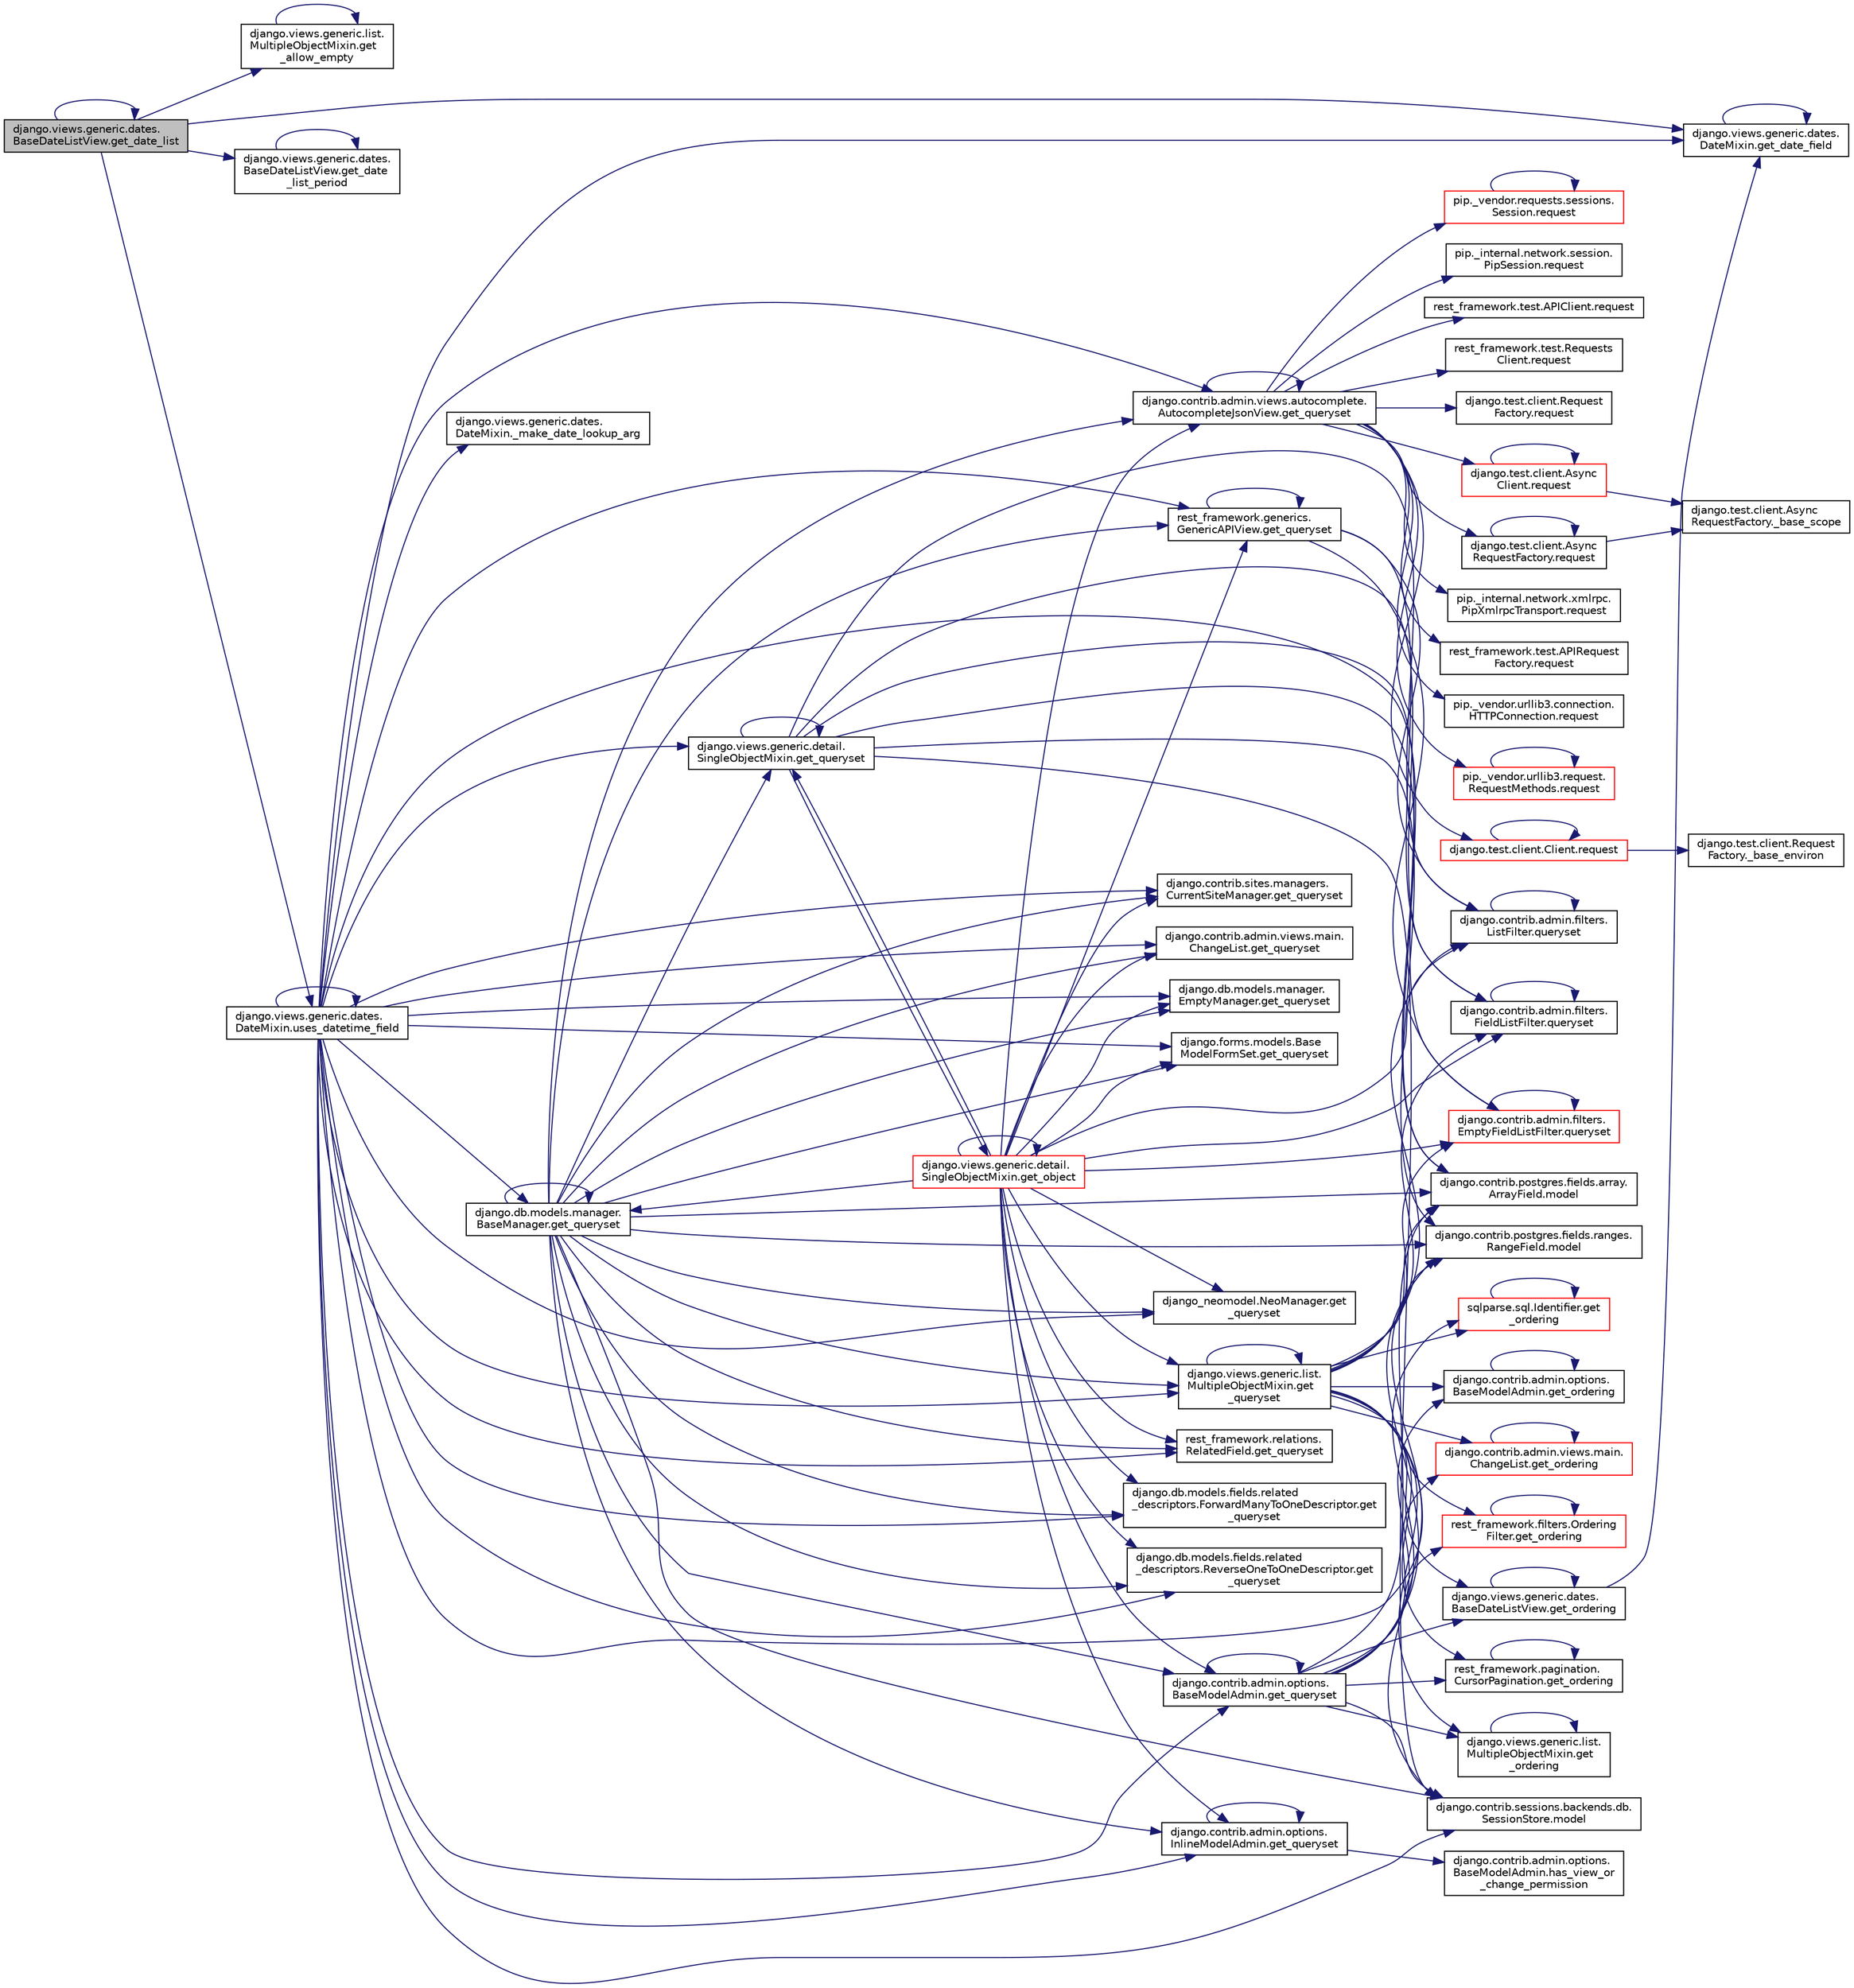 digraph "django.views.generic.dates.BaseDateListView.get_date_list"
{
 // LATEX_PDF_SIZE
  edge [fontname="Helvetica",fontsize="10",labelfontname="Helvetica",labelfontsize="10"];
  node [fontname="Helvetica",fontsize="10",shape=record];
  rankdir="LR";
  Node1 [label="django.views.generic.dates.\lBaseDateListView.get_date_list",height=0.2,width=0.4,color="black", fillcolor="grey75", style="filled", fontcolor="black",tooltip=" "];
  Node1 -> Node2 [color="midnightblue",fontsize="10",style="solid",fontname="Helvetica"];
  Node2 [label="django.views.generic.list.\lMultipleObjectMixin.get\l_allow_empty",height=0.2,width=0.4,color="black", fillcolor="white", style="filled",URL="$dc/db8/classdjango_1_1views_1_1generic_1_1list_1_1_multiple_object_mixin.html#a47b215903d3a0f725050dc6d3370d02e",tooltip=" "];
  Node2 -> Node2 [color="midnightblue",fontsize="10",style="solid",fontname="Helvetica"];
  Node1 -> Node3 [color="midnightblue",fontsize="10",style="solid",fontname="Helvetica"];
  Node3 [label="django.views.generic.dates.\lDateMixin.get_date_field",height=0.2,width=0.4,color="black", fillcolor="white", style="filled",URL="$d7/d82/classdjango_1_1views_1_1generic_1_1dates_1_1_date_mixin.html#a6b73fab0e71949284f3019afa629e48b",tooltip=" "];
  Node3 -> Node3 [color="midnightblue",fontsize="10",style="solid",fontname="Helvetica"];
  Node1 -> Node1 [color="midnightblue",fontsize="10",style="solid",fontname="Helvetica"];
  Node1 -> Node4 [color="midnightblue",fontsize="10",style="solid",fontname="Helvetica"];
  Node4 [label="django.views.generic.dates.\lBaseDateListView.get_date\l_list_period",height=0.2,width=0.4,color="black", fillcolor="white", style="filled",URL="$d7/d86/classdjango_1_1views_1_1generic_1_1dates_1_1_base_date_list_view.html#a5214b71fdd3ff2bf675242e29774b4ad",tooltip=" "];
  Node4 -> Node4 [color="midnightblue",fontsize="10",style="solid",fontname="Helvetica"];
  Node1 -> Node5 [color="midnightblue",fontsize="10",style="solid",fontname="Helvetica"];
  Node5 [label="django.views.generic.dates.\lDateMixin.uses_datetime_field",height=0.2,width=0.4,color="black", fillcolor="white", style="filled",URL="$d7/d82/classdjango_1_1views_1_1generic_1_1dates_1_1_date_mixin.html#a40a6fda70e20d308d65fa855e7f819df",tooltip=" "];
  Node5 -> Node6 [color="midnightblue",fontsize="10",style="solid",fontname="Helvetica"];
  Node6 [label="django.views.generic.dates.\lDateMixin._make_date_lookup_arg",height=0.2,width=0.4,color="black", fillcolor="white", style="filled",URL="$d7/d82/classdjango_1_1views_1_1generic_1_1dates_1_1_date_mixin.html#a8e0a3ed6cd2610ed01e53e89c0e0ec29",tooltip=" "];
  Node5 -> Node3 [color="midnightblue",fontsize="10",style="solid",fontname="Helvetica"];
  Node5 -> Node7 [color="midnightblue",fontsize="10",style="solid",fontname="Helvetica"];
  Node7 [label="django.contrib.admin.views.autocomplete.\lAutocompleteJsonView.get_queryset",height=0.2,width=0.4,color="black", fillcolor="white", style="filled",URL="$d5/d24/classdjango_1_1contrib_1_1admin_1_1views_1_1autocomplete_1_1_autocomplete_json_view.html#aeba422d947101bce361f0fd32ff7d4d4",tooltip=" "];
  Node7 -> Node7 [color="midnightblue",fontsize="10",style="solid",fontname="Helvetica"];
  Node7 -> Node8 [color="midnightblue",fontsize="10",style="solid",fontname="Helvetica"];
  Node8 [label="django.test.client.Request\lFactory.request",height=0.2,width=0.4,color="black", fillcolor="white", style="filled",URL="$db/d7f/classdjango_1_1test_1_1client_1_1_request_factory.html#a12550839ba4cbabcf38bff0d2ff69f0a",tooltip=" "];
  Node7 -> Node9 [color="midnightblue",fontsize="10",style="solid",fontname="Helvetica"];
  Node9 [label="django.test.client.Async\lRequestFactory.request",height=0.2,width=0.4,color="black", fillcolor="white", style="filled",URL="$d6/de5/classdjango_1_1test_1_1client_1_1_async_request_factory.html#a8dcee74bc0f05203aa2aa2aad95555a9",tooltip=" "];
  Node9 -> Node10 [color="midnightblue",fontsize="10",style="solid",fontname="Helvetica"];
  Node10 [label="django.test.client.Async\lRequestFactory._base_scope",height=0.2,width=0.4,color="black", fillcolor="white", style="filled",URL="$d6/de5/classdjango_1_1test_1_1client_1_1_async_request_factory.html#a0f3b06a02852c6111eaab5a2c6b6b4fd",tooltip=" "];
  Node9 -> Node9 [color="midnightblue",fontsize="10",style="solid",fontname="Helvetica"];
  Node7 -> Node11 [color="midnightblue",fontsize="10",style="solid",fontname="Helvetica"];
  Node11 [label="django.test.client.Client.request",height=0.2,width=0.4,color="red", fillcolor="white", style="filled",URL="$d2/d2e/classdjango_1_1test_1_1client_1_1_client.html#a4b25cead120a234c08a522e016cb6138",tooltip=" "];
  Node11 -> Node12 [color="midnightblue",fontsize="10",style="solid",fontname="Helvetica"];
  Node12 [label="django.test.client.Request\lFactory._base_environ",height=0.2,width=0.4,color="black", fillcolor="white", style="filled",URL="$db/d7f/classdjango_1_1test_1_1client_1_1_request_factory.html#aebfbaaf544ab47e0aaaa3a282ab99dc2",tooltip=" "];
  Node11 -> Node11 [color="midnightblue",fontsize="10",style="solid",fontname="Helvetica"];
  Node7 -> Node16 [color="midnightblue",fontsize="10",style="solid",fontname="Helvetica"];
  Node16 [label="django.test.client.Async\lClient.request",height=0.2,width=0.4,color="red", fillcolor="white", style="filled",URL="$d9/dd7/classdjango_1_1test_1_1client_1_1_async_client.html#a38330cfdf01cb69d3dd0bdb8b9777bd9",tooltip=" "];
  Node16 -> Node10 [color="midnightblue",fontsize="10",style="solid",fontname="Helvetica"];
  Node16 -> Node16 [color="midnightblue",fontsize="10",style="solid",fontname="Helvetica"];
  Node7 -> Node17 [color="midnightblue",fontsize="10",style="solid",fontname="Helvetica"];
  Node17 [label="pip._internal.network.xmlrpc.\lPipXmlrpcTransport.request",height=0.2,width=0.4,color="black", fillcolor="white", style="filled",URL="$dd/d8a/classpip_1_1__internal_1_1network_1_1xmlrpc_1_1_pip_xmlrpc_transport.html#adb84317dcc522d845a56ce9cc4f82522",tooltip=" "];
  Node7 -> Node18 [color="midnightblue",fontsize="10",style="solid",fontname="Helvetica"];
  Node18 [label="rest_framework.test.APIRequest\lFactory.request",height=0.2,width=0.4,color="black", fillcolor="white", style="filled",URL="$da/d3c/classrest__framework_1_1test_1_1_a_p_i_request_factory.html#abd5931aada009b9fb1f1577613acd058",tooltip=" "];
  Node7 -> Node19 [color="midnightblue",fontsize="10",style="solid",fontname="Helvetica"];
  Node19 [label="pip._vendor.urllib3.connection.\lHTTPConnection.request",height=0.2,width=0.4,color="black", fillcolor="white", style="filled",URL="$d2/d75/classpip_1_1__vendor_1_1urllib3_1_1connection_1_1_h_t_t_p_connection.html#ae44707607a133fa0d27085cc2ea9ef85",tooltip=" "];
  Node7 -> Node20 [color="midnightblue",fontsize="10",style="solid",fontname="Helvetica"];
  Node20 [label="pip._vendor.urllib3.request.\lRequestMethods.request",height=0.2,width=0.4,color="red", fillcolor="white", style="filled",URL="$de/d48/classpip_1_1__vendor_1_1urllib3_1_1request_1_1_request_methods.html#a875ca454fac77c856bdf0cbe44f8fb64",tooltip=" "];
  Node20 -> Node20 [color="midnightblue",fontsize="10",style="solid",fontname="Helvetica"];
  Node7 -> Node51 [color="midnightblue",fontsize="10",style="solid",fontname="Helvetica"];
  Node51 [label="pip._vendor.requests.sessions.\lSession.request",height=0.2,width=0.4,color="red", fillcolor="white", style="filled",URL="$da/de9/classpip_1_1__vendor_1_1requests_1_1sessions_1_1_session.html#a718b60e99280c6ef1a346cb6dc0a90c8",tooltip=" "];
  Node51 -> Node51 [color="midnightblue",fontsize="10",style="solid",fontname="Helvetica"];
  Node7 -> Node481 [color="midnightblue",fontsize="10",style="solid",fontname="Helvetica"];
  Node481 [label="pip._internal.network.session.\lPipSession.request",height=0.2,width=0.4,color="black", fillcolor="white", style="filled",URL="$d9/dc2/classpip_1_1__internal_1_1network_1_1session_1_1_pip_session.html#a9c968f2f764cbd41db6684fafb5b1e6a",tooltip=" "];
  Node7 -> Node479 [color="midnightblue",fontsize="10",style="solid",fontname="Helvetica"];
  Node479 [label="rest_framework.test.APIClient.request",height=0.2,width=0.4,color="black", fillcolor="white", style="filled",URL="$da/d51/classrest__framework_1_1test_1_1_a_p_i_client.html#a77b55b2a0a90921243b61303fc37e59d",tooltip=" "];
  Node7 -> Node480 [color="midnightblue",fontsize="10",style="solid",fontname="Helvetica"];
  Node480 [label="rest_framework.test.Requests\lClient.request",height=0.2,width=0.4,color="black", fillcolor="white", style="filled",URL="$de/dc8/classrest__framework_1_1test_1_1_requests_client.html#ae6de53b1244ae8817b8bf8d6838b72ba",tooltip=" "];
  Node5 -> Node716 [color="midnightblue",fontsize="10",style="solid",fontname="Helvetica"];
  Node716 [label="django.contrib.sites.managers.\lCurrentSiteManager.get_queryset",height=0.2,width=0.4,color="black", fillcolor="white", style="filled",URL="$dd/d05/classdjango_1_1contrib_1_1sites_1_1managers_1_1_current_site_manager.html#a62f5f3f9f1b932f3bcd36601d46e7509",tooltip=" "];
  Node5 -> Node717 [color="midnightblue",fontsize="10",style="solid",fontname="Helvetica"];
  Node717 [label="django.db.models.manager.\lBaseManager.get_queryset",height=0.2,width=0.4,color="black", fillcolor="white", style="filled",URL="$d1/d1c/classdjango_1_1db_1_1models_1_1manager_1_1_base_manager.html#af0391e929a911c2647412e6e030c28e8",tooltip="PROXIES TO QUERYSET #."];
  Node717 -> Node7 [color="midnightblue",fontsize="10",style="solid",fontname="Helvetica"];
  Node717 -> Node716 [color="midnightblue",fontsize="10",style="solid",fontname="Helvetica"];
  Node717 -> Node717 [color="midnightblue",fontsize="10",style="solid",fontname="Helvetica"];
  Node717 -> Node718 [color="midnightblue",fontsize="10",style="solid",fontname="Helvetica"];
  Node718 [label="django.db.models.manager.\lEmptyManager.get_queryset",height=0.2,width=0.4,color="black", fillcolor="white", style="filled",URL="$d6/da8/classdjango_1_1db_1_1models_1_1manager_1_1_empty_manager.html#a0a5e7cb6efe5e4cb3b15779cf64d1537",tooltip=" "];
  Node717 -> Node719 [color="midnightblue",fontsize="10",style="solid",fontname="Helvetica"];
  Node719 [label="django.forms.models.Base\lModelFormSet.get_queryset",height=0.2,width=0.4,color="black", fillcolor="white", style="filled",URL="$d5/d31/classdjango_1_1forms_1_1models_1_1_base_model_form_set.html#a0ac048453b4a14ff61ebb6c072c29e7e",tooltip=" "];
  Node717 -> Node720 [color="midnightblue",fontsize="10",style="solid",fontname="Helvetica"];
  Node720 [label="django.views.generic.detail.\lSingleObjectMixin.get_queryset",height=0.2,width=0.4,color="black", fillcolor="white", style="filled",URL="$d2/d8d/classdjango_1_1views_1_1generic_1_1detail_1_1_single_object_mixin.html#a7471c8ca174db55504da01b1a06cc5ba",tooltip=" "];
  Node720 -> Node721 [color="midnightblue",fontsize="10",style="solid",fontname="Helvetica"];
  Node721 [label="django.views.generic.detail.\lSingleObjectMixin.get_object",height=0.2,width=0.4,color="red", fillcolor="white", style="filled",URL="$d2/d8d/classdjango_1_1views_1_1generic_1_1detail_1_1_single_object_mixin.html#a2dd2bbde8d843929b3af3056125586d7",tooltip=" "];
  Node721 -> Node721 [color="midnightblue",fontsize="10",style="solid",fontname="Helvetica"];
  Node721 -> Node7 [color="midnightblue",fontsize="10",style="solid",fontname="Helvetica"];
  Node721 -> Node716 [color="midnightblue",fontsize="10",style="solid",fontname="Helvetica"];
  Node721 -> Node717 [color="midnightblue",fontsize="10",style="solid",fontname="Helvetica"];
  Node721 -> Node718 [color="midnightblue",fontsize="10",style="solid",fontname="Helvetica"];
  Node721 -> Node719 [color="midnightblue",fontsize="10",style="solid",fontname="Helvetica"];
  Node721 -> Node720 [color="midnightblue",fontsize="10",style="solid",fontname="Helvetica"];
  Node721 -> Node722 [color="midnightblue",fontsize="10",style="solid",fontname="Helvetica"];
  Node722 [label="django.views.generic.list.\lMultipleObjectMixin.get\l_queryset",height=0.2,width=0.4,color="black", fillcolor="white", style="filled",URL="$dc/db8/classdjango_1_1views_1_1generic_1_1list_1_1_multiple_object_mixin.html#ad98185a338be30a3a7327fbb7c3b4a1a",tooltip=" "];
  Node722 -> Node723 [color="midnightblue",fontsize="10",style="solid",fontname="Helvetica"];
  Node723 [label="django.views.generic.dates.\lBaseDateListView.get_ordering",height=0.2,width=0.4,color="black", fillcolor="white", style="filled",URL="$d7/d86/classdjango_1_1views_1_1generic_1_1dates_1_1_base_date_list_view.html#a1ca94aa4a283514ce26b0fb152c396bd",tooltip=" "];
  Node723 -> Node3 [color="midnightblue",fontsize="10",style="solid",fontname="Helvetica"];
  Node723 -> Node723 [color="midnightblue",fontsize="10",style="solid",fontname="Helvetica"];
  Node722 -> Node724 [color="midnightblue",fontsize="10",style="solid",fontname="Helvetica"];
  Node724 [label="django.views.generic.list.\lMultipleObjectMixin.get\l_ordering",height=0.2,width=0.4,color="black", fillcolor="white", style="filled",URL="$dc/db8/classdjango_1_1views_1_1generic_1_1list_1_1_multiple_object_mixin.html#aa09e16b01a6a48f7b9c56e658f68fc6e",tooltip=" "];
  Node724 -> Node724 [color="midnightblue",fontsize="10",style="solid",fontname="Helvetica"];
  Node722 -> Node725 [color="midnightblue",fontsize="10",style="solid",fontname="Helvetica"];
  Node725 [label="sqlparse.sql.Identifier.get\l_ordering",height=0.2,width=0.4,color="red", fillcolor="white", style="filled",URL="$dc/de2/classsqlparse_1_1sql_1_1_identifier.html#a6b953c54c399f3966775335ad1dc661d",tooltip=" "];
  Node725 -> Node725 [color="midnightblue",fontsize="10",style="solid",fontname="Helvetica"];
  Node722 -> Node727 [color="midnightblue",fontsize="10",style="solid",fontname="Helvetica"];
  Node727 [label="django.contrib.admin.options.\lBaseModelAdmin.get_ordering",height=0.2,width=0.4,color="black", fillcolor="white", style="filled",URL="$d3/dd6/classdjango_1_1contrib_1_1admin_1_1options_1_1_base_model_admin.html#a3f9fee45b98ad708a112a28d526b6560",tooltip=" "];
  Node727 -> Node727 [color="midnightblue",fontsize="10",style="solid",fontname="Helvetica"];
  Node722 -> Node728 [color="midnightblue",fontsize="10",style="solid",fontname="Helvetica"];
  Node728 [label="django.contrib.admin.views.main.\lChangeList.get_ordering",height=0.2,width=0.4,color="red", fillcolor="white", style="filled",URL="$d7/d58/classdjango_1_1contrib_1_1admin_1_1views_1_1main_1_1_change_list.html#a3de9f22bbfde904010a35d6a15bd2ee7",tooltip=" "];
  Node728 -> Node728 [color="midnightblue",fontsize="10",style="solid",fontname="Helvetica"];
  Node722 -> Node733 [color="midnightblue",fontsize="10",style="solid",fontname="Helvetica"];
  Node733 [label="rest_framework.filters.Ordering\lFilter.get_ordering",height=0.2,width=0.4,color="red", fillcolor="white", style="filled",URL="$d0/d16/classrest__framework_1_1filters_1_1_ordering_filter.html#aaad5c6dfc9a5cccc6edc6b547fec8562",tooltip=" "];
  Node733 -> Node733 [color="midnightblue",fontsize="10",style="solid",fontname="Helvetica"];
  Node722 -> Node738 [color="midnightblue",fontsize="10",style="solid",fontname="Helvetica"];
  Node738 [label="rest_framework.pagination.\lCursorPagination.get_ordering",height=0.2,width=0.4,color="black", fillcolor="white", style="filled",URL="$d2/d73/classrest__framework_1_1pagination_1_1_cursor_pagination.html#ad952f8396f3f2e68a8a097869d9f4132",tooltip=" "];
  Node738 -> Node738 [color="midnightblue",fontsize="10",style="solid",fontname="Helvetica"];
  Node722 -> Node722 [color="midnightblue",fontsize="10",style="solid",fontname="Helvetica"];
  Node722 -> Node265 [color="midnightblue",fontsize="10",style="solid",fontname="Helvetica"];
  Node265 [label="django.contrib.postgres.fields.array.\lArrayField.model",height=0.2,width=0.4,color="black", fillcolor="white", style="filled",URL="$dc/ddf/classdjango_1_1contrib_1_1postgres_1_1fields_1_1array_1_1_array_field.html#a43ec884d709f829e50c6881dc369ce94",tooltip=" "];
  Node722 -> Node266 [color="midnightblue",fontsize="10",style="solid",fontname="Helvetica"];
  Node266 [label="django.contrib.postgres.fields.ranges.\lRangeField.model",height=0.2,width=0.4,color="black", fillcolor="white", style="filled",URL="$d5/d99/classdjango_1_1contrib_1_1postgres_1_1fields_1_1ranges_1_1_range_field.html#a5f5cfd6917f141914484d606279cf20a",tooltip=" "];
  Node722 -> Node267 [color="midnightblue",fontsize="10",style="solid",fontname="Helvetica"];
  Node267 [label="django.contrib.sessions.backends.db.\lSessionStore.model",height=0.2,width=0.4,color="black", fillcolor="white", style="filled",URL="$d2/d1a/classdjango_1_1contrib_1_1sessions_1_1backends_1_1db_1_1_session_store.html#a9b2f42869f296eab5fab4dd5867285df",tooltip=" "];
  Node722 -> Node739 [color="midnightblue",fontsize="10",style="solid",fontname="Helvetica"];
  Node739 [label="django.contrib.admin.filters.\lListFilter.queryset",height=0.2,width=0.4,color="black", fillcolor="white", style="filled",URL="$da/ddb/classdjango_1_1contrib_1_1admin_1_1filters_1_1_list_filter.html#aed1f92493175185d1714cb763f6efa08",tooltip=" "];
  Node739 -> Node739 [color="midnightblue",fontsize="10",style="solid",fontname="Helvetica"];
  Node722 -> Node740 [color="midnightblue",fontsize="10",style="solid",fontname="Helvetica"];
  Node740 [label="django.contrib.admin.filters.\lFieldListFilter.queryset",height=0.2,width=0.4,color="black", fillcolor="white", style="filled",URL="$d1/d72/classdjango_1_1contrib_1_1admin_1_1filters_1_1_field_list_filter.html#a51704150dec2abf76f7d4dc23dcc64ab",tooltip=" "];
  Node740 -> Node740 [color="midnightblue",fontsize="10",style="solid",fontname="Helvetica"];
  Node722 -> Node741 [color="midnightblue",fontsize="10",style="solid",fontname="Helvetica"];
  Node741 [label="django.contrib.admin.filters.\lEmptyFieldListFilter.queryset",height=0.2,width=0.4,color="red", fillcolor="white", style="filled",URL="$d7/dde/classdjango_1_1contrib_1_1admin_1_1filters_1_1_empty_field_list_filter.html#a953c03e160e6f12fda9bf700c93d09c2",tooltip=" "];
  Node741 -> Node741 [color="midnightblue",fontsize="10",style="solid",fontname="Helvetica"];
  Node721 -> Node743 [color="midnightblue",fontsize="10",style="solid",fontname="Helvetica"];
  Node743 [label="django_neomodel.NeoManager.get\l_queryset",height=0.2,width=0.4,color="black", fillcolor="white", style="filled",URL="$da/d60/classdjango__neomodel_1_1_neo_manager.html#a7e3562da1326a56612c8d989803cf747",tooltip=" "];
  Node721 -> Node744 [color="midnightblue",fontsize="10",style="solid",fontname="Helvetica"];
  Node744 [label="rest_framework.generics.\lGenericAPIView.get_queryset",height=0.2,width=0.4,color="black", fillcolor="white", style="filled",URL="$d9/d8f/classrest__framework_1_1generics_1_1_generic_a_p_i_view.html#a944b66f9ec49a9d053f34f77f22074da",tooltip=" "];
  Node744 -> Node744 [color="midnightblue",fontsize="10",style="solid",fontname="Helvetica"];
  Node744 -> Node739 [color="midnightblue",fontsize="10",style="solid",fontname="Helvetica"];
  Node744 -> Node740 [color="midnightblue",fontsize="10",style="solid",fontname="Helvetica"];
  Node744 -> Node741 [color="midnightblue",fontsize="10",style="solid",fontname="Helvetica"];
  Node721 -> Node745 [color="midnightblue",fontsize="10",style="solid",fontname="Helvetica"];
  Node745 [label="rest_framework.relations.\lRelatedField.get_queryset",height=0.2,width=0.4,color="black", fillcolor="white", style="filled",URL="$d4/d5c/classrest__framework_1_1relations_1_1_related_field.html#ab7b694008ab6552b950b0b1322d5fad1",tooltip=" "];
  Node721 -> Node746 [color="midnightblue",fontsize="10",style="solid",fontname="Helvetica"];
  Node746 [label="django.db.models.fields.related\l_descriptors.ForwardManyToOneDescriptor.get\l_queryset",height=0.2,width=0.4,color="black", fillcolor="white", style="filled",URL="$d8/d45/classdjango_1_1db_1_1models_1_1fields_1_1related__descriptors_1_1_forward_many_to_one_descriptor.html#a36718f48e6763e2926e8397e318e1322",tooltip=" "];
  Node721 -> Node747 [color="midnightblue",fontsize="10",style="solid",fontname="Helvetica"];
  Node747 [label="django.db.models.fields.related\l_descriptors.ReverseOneToOneDescriptor.get\l_queryset",height=0.2,width=0.4,color="black", fillcolor="white", style="filled",URL="$da/d7c/classdjango_1_1db_1_1models_1_1fields_1_1related__descriptors_1_1_reverse_one_to_one_descriptor.html#afb05e6f36e1366af21cb7ee1fa654cd7",tooltip=" "];
  Node721 -> Node748 [color="midnightblue",fontsize="10",style="solid",fontname="Helvetica"];
  Node748 [label="django.contrib.admin.options.\lBaseModelAdmin.get_queryset",height=0.2,width=0.4,color="black", fillcolor="white", style="filled",URL="$d3/dd6/classdjango_1_1contrib_1_1admin_1_1options_1_1_base_model_admin.html#a9dc124c9d075b1782f0338dd500ec940",tooltip=" "];
  Node748 -> Node723 [color="midnightblue",fontsize="10",style="solid",fontname="Helvetica"];
  Node748 -> Node724 [color="midnightblue",fontsize="10",style="solid",fontname="Helvetica"];
  Node748 -> Node725 [color="midnightblue",fontsize="10",style="solid",fontname="Helvetica"];
  Node748 -> Node727 [color="midnightblue",fontsize="10",style="solid",fontname="Helvetica"];
  Node748 -> Node728 [color="midnightblue",fontsize="10",style="solid",fontname="Helvetica"];
  Node748 -> Node733 [color="midnightblue",fontsize="10",style="solid",fontname="Helvetica"];
  Node748 -> Node738 [color="midnightblue",fontsize="10",style="solid",fontname="Helvetica"];
  Node748 -> Node748 [color="midnightblue",fontsize="10",style="solid",fontname="Helvetica"];
  Node748 -> Node265 [color="midnightblue",fontsize="10",style="solid",fontname="Helvetica"];
  Node748 -> Node266 [color="midnightblue",fontsize="10",style="solid",fontname="Helvetica"];
  Node748 -> Node267 [color="midnightblue",fontsize="10",style="solid",fontname="Helvetica"];
  Node721 -> Node749 [color="midnightblue",fontsize="10",style="solid",fontname="Helvetica"];
  Node749 [label="django.contrib.admin.options.\lInlineModelAdmin.get_queryset",height=0.2,width=0.4,color="black", fillcolor="white", style="filled",URL="$db/dbb/classdjango_1_1contrib_1_1admin_1_1options_1_1_inline_model_admin.html#adac95e1d43e73c3c82981ad56f2d62e2",tooltip=" "];
  Node749 -> Node749 [color="midnightblue",fontsize="10",style="solid",fontname="Helvetica"];
  Node749 -> Node750 [color="midnightblue",fontsize="10",style="solid",fontname="Helvetica"];
  Node750 [label="django.contrib.admin.options.\lBaseModelAdmin.has_view_or\l_change_permission",height=0.2,width=0.4,color="black", fillcolor="white", style="filled",URL="$d3/dd6/classdjango_1_1contrib_1_1admin_1_1options_1_1_base_model_admin.html#a3e2e1b12cb6f9236136c3413542edb3a",tooltip=" "];
  Node721 -> Node751 [color="midnightblue",fontsize="10",style="solid",fontname="Helvetica"];
  Node751 [label="django.contrib.admin.views.main.\lChangeList.get_queryset",height=0.2,width=0.4,color="black", fillcolor="white", style="filled",URL="$d7/d58/classdjango_1_1contrib_1_1admin_1_1views_1_1main_1_1_change_list.html#a41f8c78806f49d2ff9e3857f046de3fb",tooltip=" "];
  Node721 -> Node739 [color="midnightblue",fontsize="10",style="solid",fontname="Helvetica"];
  Node721 -> Node740 [color="midnightblue",fontsize="10",style="solid",fontname="Helvetica"];
  Node721 -> Node741 [color="midnightblue",fontsize="10",style="solid",fontname="Helvetica"];
  Node720 -> Node720 [color="midnightblue",fontsize="10",style="solid",fontname="Helvetica"];
  Node720 -> Node265 [color="midnightblue",fontsize="10",style="solid",fontname="Helvetica"];
  Node720 -> Node266 [color="midnightblue",fontsize="10",style="solid",fontname="Helvetica"];
  Node720 -> Node267 [color="midnightblue",fontsize="10",style="solid",fontname="Helvetica"];
  Node720 -> Node739 [color="midnightblue",fontsize="10",style="solid",fontname="Helvetica"];
  Node720 -> Node740 [color="midnightblue",fontsize="10",style="solid",fontname="Helvetica"];
  Node720 -> Node741 [color="midnightblue",fontsize="10",style="solid",fontname="Helvetica"];
  Node717 -> Node722 [color="midnightblue",fontsize="10",style="solid",fontname="Helvetica"];
  Node717 -> Node743 [color="midnightblue",fontsize="10",style="solid",fontname="Helvetica"];
  Node717 -> Node744 [color="midnightblue",fontsize="10",style="solid",fontname="Helvetica"];
  Node717 -> Node745 [color="midnightblue",fontsize="10",style="solid",fontname="Helvetica"];
  Node717 -> Node746 [color="midnightblue",fontsize="10",style="solid",fontname="Helvetica"];
  Node717 -> Node747 [color="midnightblue",fontsize="10",style="solid",fontname="Helvetica"];
  Node717 -> Node748 [color="midnightblue",fontsize="10",style="solid",fontname="Helvetica"];
  Node717 -> Node749 [color="midnightblue",fontsize="10",style="solid",fontname="Helvetica"];
  Node717 -> Node751 [color="midnightblue",fontsize="10",style="solid",fontname="Helvetica"];
  Node717 -> Node265 [color="midnightblue",fontsize="10",style="solid",fontname="Helvetica"];
  Node717 -> Node266 [color="midnightblue",fontsize="10",style="solid",fontname="Helvetica"];
  Node717 -> Node267 [color="midnightblue",fontsize="10",style="solid",fontname="Helvetica"];
  Node5 -> Node718 [color="midnightblue",fontsize="10",style="solid",fontname="Helvetica"];
  Node5 -> Node719 [color="midnightblue",fontsize="10",style="solid",fontname="Helvetica"];
  Node5 -> Node720 [color="midnightblue",fontsize="10",style="solid",fontname="Helvetica"];
  Node5 -> Node722 [color="midnightblue",fontsize="10",style="solid",fontname="Helvetica"];
  Node5 -> Node743 [color="midnightblue",fontsize="10",style="solid",fontname="Helvetica"];
  Node5 -> Node744 [color="midnightblue",fontsize="10",style="solid",fontname="Helvetica"];
  Node5 -> Node745 [color="midnightblue",fontsize="10",style="solid",fontname="Helvetica"];
  Node5 -> Node746 [color="midnightblue",fontsize="10",style="solid",fontname="Helvetica"];
  Node5 -> Node747 [color="midnightblue",fontsize="10",style="solid",fontname="Helvetica"];
  Node5 -> Node748 [color="midnightblue",fontsize="10",style="solid",fontname="Helvetica"];
  Node5 -> Node749 [color="midnightblue",fontsize="10",style="solid",fontname="Helvetica"];
  Node5 -> Node751 [color="midnightblue",fontsize="10",style="solid",fontname="Helvetica"];
  Node5 -> Node265 [color="midnightblue",fontsize="10",style="solid",fontname="Helvetica"];
  Node5 -> Node266 [color="midnightblue",fontsize="10",style="solid",fontname="Helvetica"];
  Node5 -> Node267 [color="midnightblue",fontsize="10",style="solid",fontname="Helvetica"];
  Node5 -> Node5 [color="midnightblue",fontsize="10",style="solid",fontname="Helvetica"];
}
